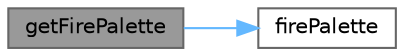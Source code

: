 digraph "getFirePalette"
{
 // INTERACTIVE_SVG=YES
 // LATEX_PDF_SIZE
  bgcolor="transparent";
  edge [fontname=Helvetica,fontsize=10,labelfontname=Helvetica,labelfontsize=10];
  node [fontname=Helvetica,fontsize=10,shape=box,height=0.2,width=0.4];
  rankdir="LR";
  Node1 [id="Node000001",label="getFirePalette",height=0.2,width=0.4,color="gray40", fillcolor="grey60", style="filled", fontcolor="black",tooltip=" "];
  Node1 -> Node2 [id="edge1_Node000001_Node000002",color="steelblue1",style="solid",tooltip=" "];
  Node2 [id="Node000002",label="firePalette",height=0.2,width=0.4,color="grey40", fillcolor="white", style="filled",URL="$d4/d06/curr_8h_aeabe7a2ba0d454c5e72162056cf6c09e.html#aeabe7a2ba0d454c5e72162056cf6c09e",tooltip=" "];
}
